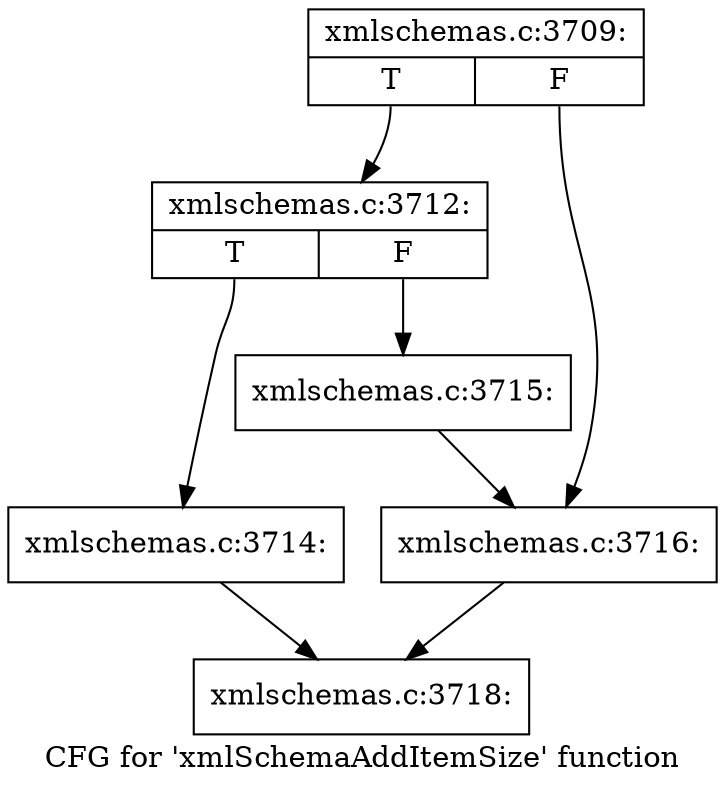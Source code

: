 digraph "CFG for 'xmlSchemaAddItemSize' function" {
	label="CFG for 'xmlSchemaAddItemSize' function";

	Node0x55d02604d620 [shape=record,label="{xmlschemas.c:3709:|{<s0>T|<s1>F}}"];
	Node0x55d02604d620:s0 -> Node0x55d02604e460;
	Node0x55d02604d620:s1 -> Node0x55d02604e4b0;
	Node0x55d02604e460 [shape=record,label="{xmlschemas.c:3712:|{<s0>T|<s1>F}}"];
	Node0x55d02604e460:s0 -> Node0x55d02604ea40;
	Node0x55d02604e460:s1 -> Node0x55d02604ea90;
	Node0x55d02604ea40 [shape=record,label="{xmlschemas.c:3714:}"];
	Node0x55d02604ea40 -> Node0x55d02604d670;
	Node0x55d02604ea90 [shape=record,label="{xmlschemas.c:3715:}"];
	Node0x55d02604ea90 -> Node0x55d02604e4b0;
	Node0x55d02604e4b0 [shape=record,label="{xmlschemas.c:3716:}"];
	Node0x55d02604e4b0 -> Node0x55d02604d670;
	Node0x55d02604d670 [shape=record,label="{xmlschemas.c:3718:}"];
}

